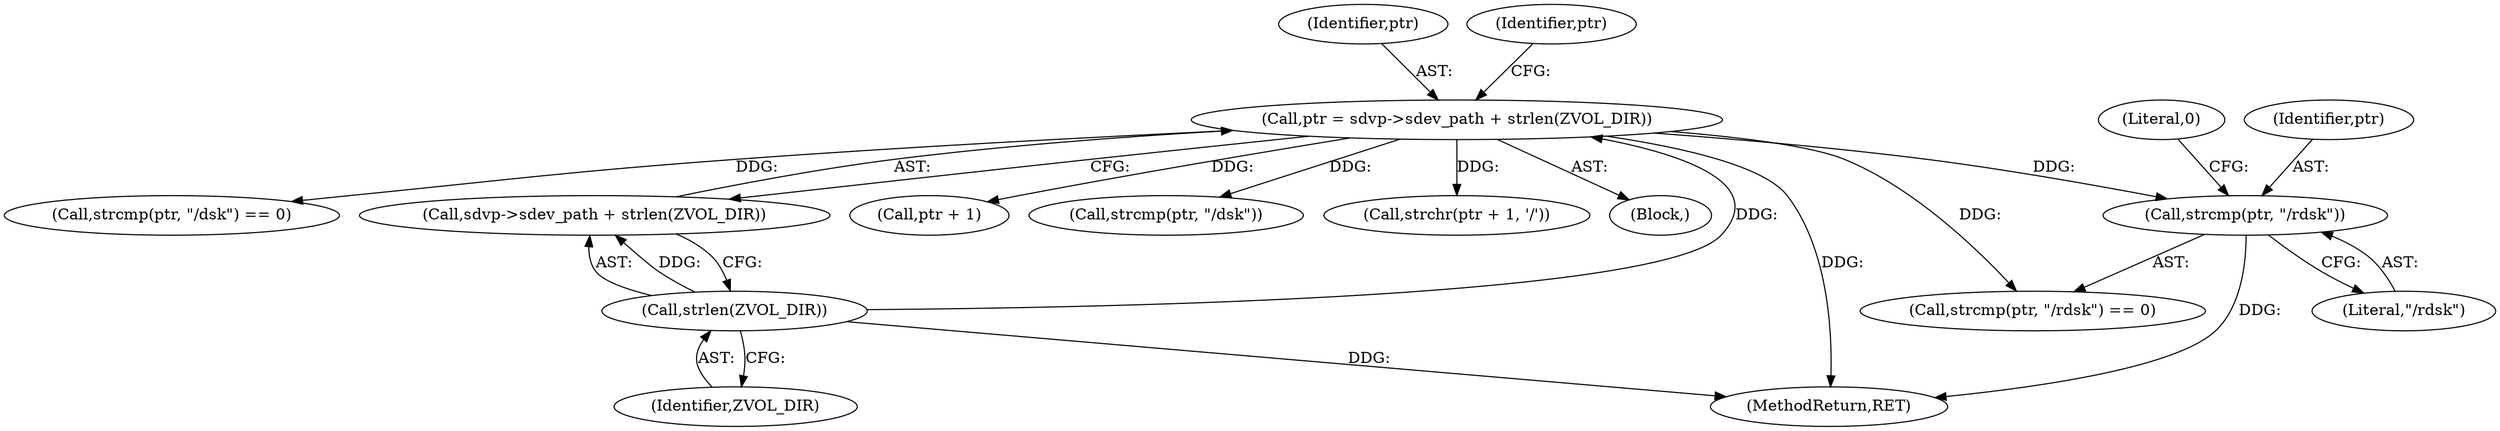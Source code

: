 digraph "0_illumos-gate_d65686849024838243515b5c40ae2c479460b4b5@API" {
"1000200" [label="(Call,strcmp(ptr, \"/rdsk\"))"];
"1000184" [label="(Call,ptr = sdvp->sdev_path + strlen(ZVOL_DIR))"];
"1000190" [label="(Call,strlen(ZVOL_DIR))"];
"1000262" [label="(MethodReturn,RET)"];
"1000201" [label="(Identifier,ptr)"];
"1000194" [label="(Call,strcmp(ptr, \"/dsk\") == 0)"];
"1000186" [label="(Call,sdvp->sdev_path + strlen(ZVOL_DIR))"];
"1000228" [label="(Call,ptr + 1)"];
"1000195" [label="(Call,strcmp(ptr, \"/dsk\"))"];
"1000190" [label="(Call,strlen(ZVOL_DIR))"];
"1000227" [label="(Call,strchr(ptr + 1, '/'))"];
"1000184" [label="(Call,ptr = sdvp->sdev_path + strlen(ZVOL_DIR))"];
"1000191" [label="(Identifier,ZVOL_DIR)"];
"1000107" [label="(Block,)"];
"1000185" [label="(Identifier,ptr)"];
"1000196" [label="(Identifier,ptr)"];
"1000202" [label="(Literal,\"/rdsk\")"];
"1000200" [label="(Call,strcmp(ptr, \"/rdsk\"))"];
"1000203" [label="(Literal,0)"];
"1000199" [label="(Call,strcmp(ptr, \"/rdsk\") == 0)"];
"1000200" -> "1000199"  [label="AST: "];
"1000200" -> "1000202"  [label="CFG: "];
"1000201" -> "1000200"  [label="AST: "];
"1000202" -> "1000200"  [label="AST: "];
"1000203" -> "1000200"  [label="CFG: "];
"1000200" -> "1000262"  [label="DDG: "];
"1000184" -> "1000200"  [label="DDG: "];
"1000184" -> "1000107"  [label="AST: "];
"1000184" -> "1000186"  [label="CFG: "];
"1000185" -> "1000184"  [label="AST: "];
"1000186" -> "1000184"  [label="AST: "];
"1000196" -> "1000184"  [label="CFG: "];
"1000184" -> "1000262"  [label="DDG: "];
"1000190" -> "1000184"  [label="DDG: "];
"1000184" -> "1000194"  [label="DDG: "];
"1000184" -> "1000195"  [label="DDG: "];
"1000184" -> "1000199"  [label="DDG: "];
"1000184" -> "1000227"  [label="DDG: "];
"1000184" -> "1000228"  [label="DDG: "];
"1000190" -> "1000186"  [label="AST: "];
"1000190" -> "1000191"  [label="CFG: "];
"1000191" -> "1000190"  [label="AST: "];
"1000186" -> "1000190"  [label="CFG: "];
"1000190" -> "1000262"  [label="DDG: "];
"1000190" -> "1000186"  [label="DDG: "];
}
